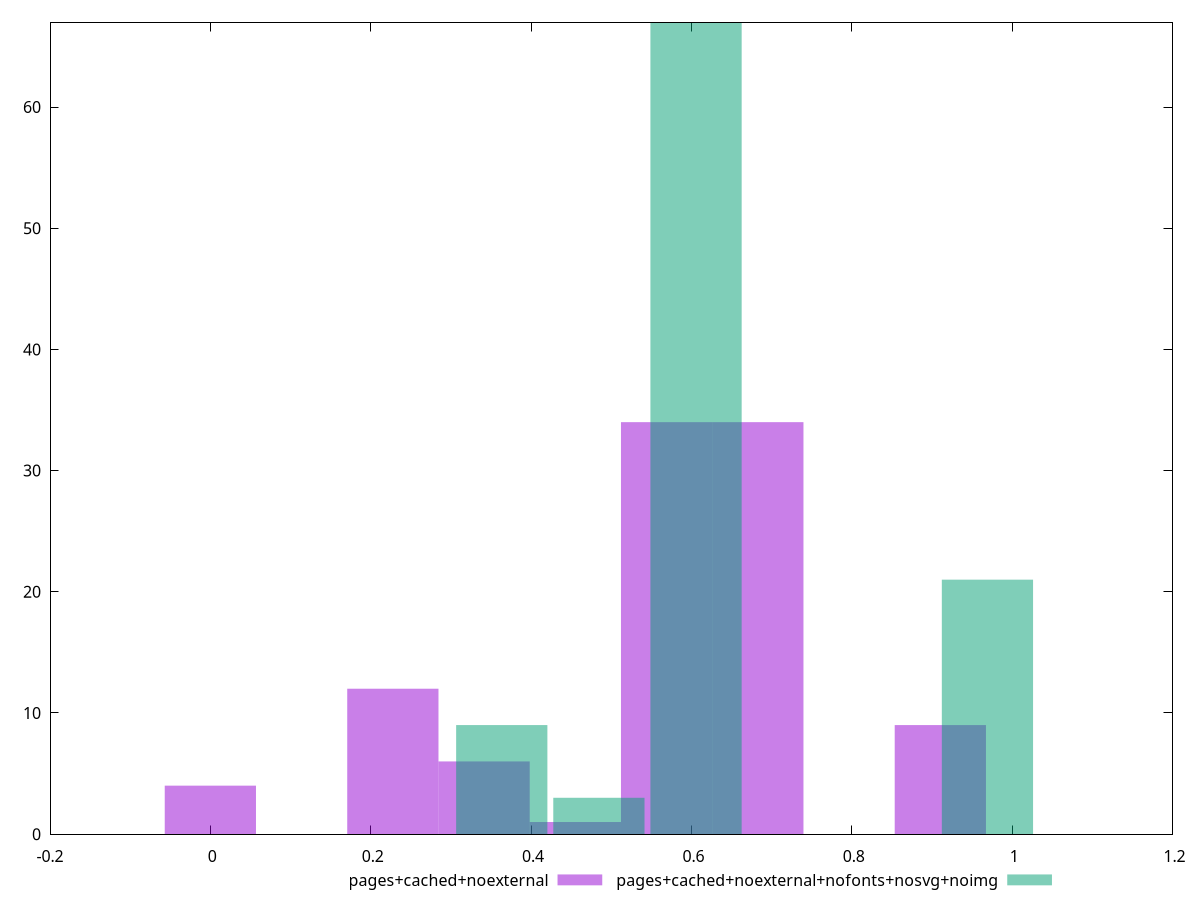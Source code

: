 $_pagesCachedNoexternal <<EOF
0 4
0.5690269162953917 34
0.68283229955447 34
0.341416149777235 6
0.9104430660726267 9
0.22761076651815668 12
0.45522153303631335 1
EOF
$_pagesCachedNoexternalNofontsNosvgNoimg <<EOF
0.6057468307944025 67
0.3634480984766415 9
0.969194929271044 21
0.484597464635522 3
EOF
set key outside below
set terminal pngcairo
set output "report_00004_2020-11-02T20-21-41.718Z/cumulative-layout-shift/cumulative-layout-shift_pages+cached+noexternal_pages+cached+noexternal+nofonts+nosvg+noimg+hist.png"
set boxwidth 0.11380538325907834
set style fill transparent solid 0.5 noborder
set yrange [0:67]
plot $_pagesCachedNoexternal title "pages+cached+noexternal" with boxes ,$_pagesCachedNoexternalNofontsNosvgNoimg title "pages+cached+noexternal+nofonts+nosvg+noimg" with boxes ,
